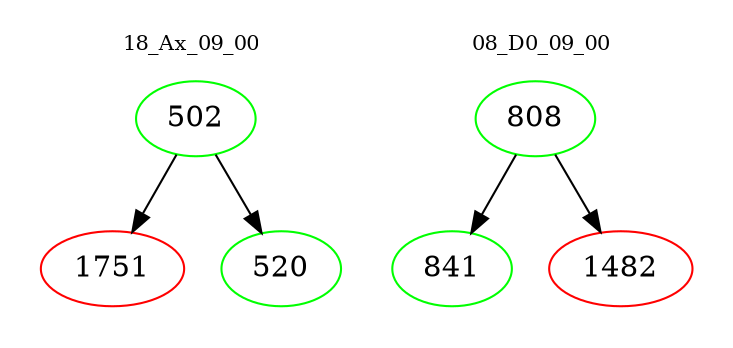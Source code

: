 digraph{
subgraph cluster_0 {
color = white
label = "18_Ax_09_00";
fontsize=10;
T0_502 [label="502", color="green"]
T0_502 -> T0_1751 [color="black"]
T0_1751 [label="1751", color="red"]
T0_502 -> T0_520 [color="black"]
T0_520 [label="520", color="green"]
}
subgraph cluster_1 {
color = white
label = "08_D0_09_00";
fontsize=10;
T1_808 [label="808", color="green"]
T1_808 -> T1_841 [color="black"]
T1_841 [label="841", color="green"]
T1_808 -> T1_1482 [color="black"]
T1_1482 [label="1482", color="red"]
}
}
